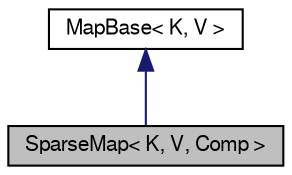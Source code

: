 digraph "SparseMap&lt; K, V, Comp &gt;"
{
 // LATEX_PDF_SIZE
  edge [fontname="FreeSans",fontsize="10",labelfontname="FreeSans",labelfontsize="10"];
  node [fontname="FreeSans",fontsize="10",shape=record];
  Node0 [label="SparseMap\< K, V, Comp \>",height=0.2,width=0.4,color="black", fillcolor="grey75", style="filled", fontcolor="black",tooltip="Map type based on std::map."];
  Node1 -> Node0 [dir="back",color="midnightblue",fontsize="10",style="solid",fontname="FreeSans"];
  Node1 [label="MapBase\< K, V \>",height=0.2,width=0.4,color="black", fillcolor="white", style="filled",URL="$a03161.html",tooltip="Base class of maps."];
}
